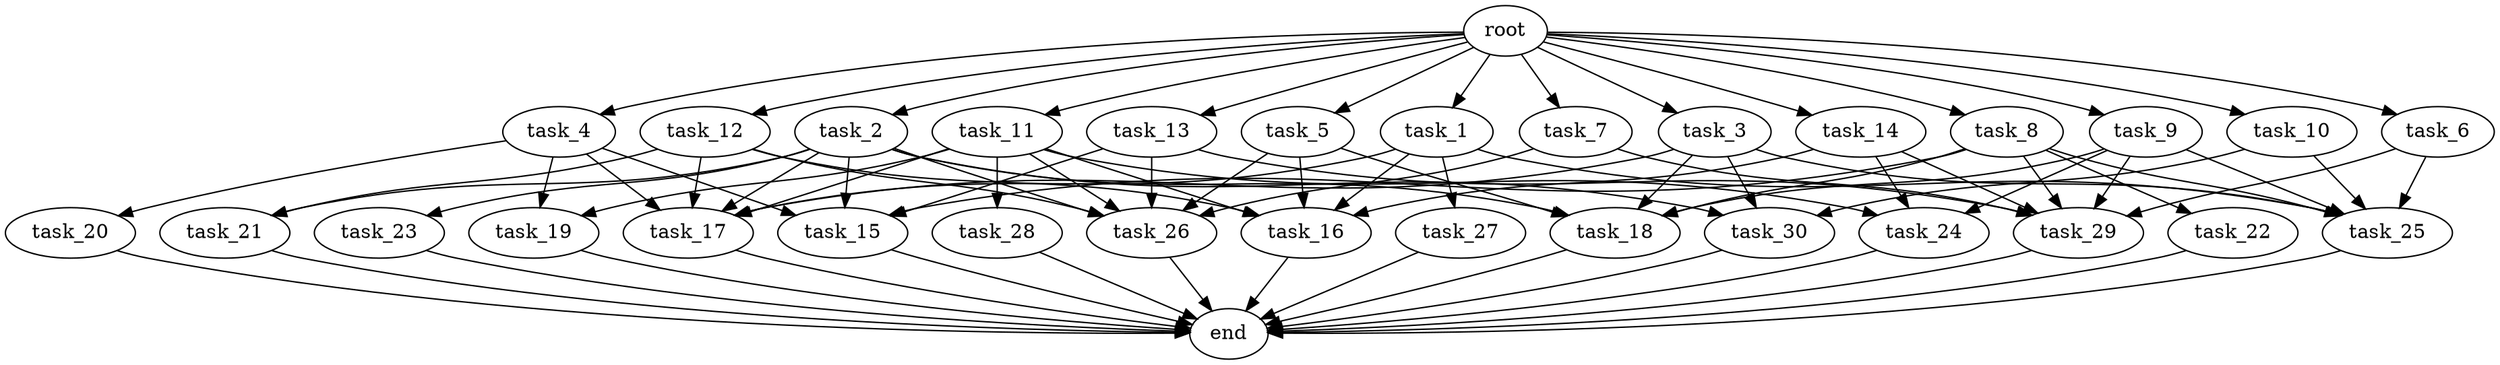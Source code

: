 digraph G {
  root [size="0.000000e+00"];
  task_1 [size="2.423743e+09"];
  task_2 [size="4.034717e+10"];
  task_3 [size="7.985313e+10"];
  task_4 [size="4.603449e+10"];
  task_5 [size="6.218105e+10"];
  task_6 [size="2.849987e+10"];
  task_7 [size="5.101126e+09"];
  task_8 [size="5.170458e+10"];
  task_9 [size="1.233855e+10"];
  task_10 [size="4.384540e+10"];
  task_11 [size="4.875681e+10"];
  task_12 [size="7.636633e+10"];
  task_13 [size="3.625231e+09"];
  task_14 [size="7.793299e+10"];
  task_15 [size="7.286916e+10"];
  task_16 [size="5.663939e+10"];
  task_17 [size="6.738245e+09"];
  task_18 [size="9.681326e+10"];
  task_19 [size="9.329543e+10"];
  task_20 [size="3.779872e+10"];
  task_21 [size="6.606502e+10"];
  task_22 [size="4.399175e+10"];
  task_23 [size="7.225713e+10"];
  task_24 [size="2.671791e+10"];
  task_25 [size="1.422970e+10"];
  task_26 [size="9.150033e+10"];
  task_27 [size="9.328028e+09"];
  task_28 [size="3.839511e+10"];
  task_29 [size="3.944600e+10"];
  task_30 [size="4.198746e+09"];
  end [size="0.000000e+00"];

  root -> task_1 [size="1.000000e-12"];
  root -> task_2 [size="1.000000e-12"];
  root -> task_3 [size="1.000000e-12"];
  root -> task_4 [size="1.000000e-12"];
  root -> task_5 [size="1.000000e-12"];
  root -> task_6 [size="1.000000e-12"];
  root -> task_7 [size="1.000000e-12"];
  root -> task_8 [size="1.000000e-12"];
  root -> task_9 [size="1.000000e-12"];
  root -> task_10 [size="1.000000e-12"];
  root -> task_11 [size="1.000000e-12"];
  root -> task_12 [size="1.000000e-12"];
  root -> task_13 [size="1.000000e-12"];
  root -> task_14 [size="1.000000e-12"];
  task_1 -> task_16 [size="1.132788e+08"];
  task_1 -> task_17 [size="1.123041e+07"];
  task_1 -> task_25 [size="2.371617e+07"];
  task_1 -> task_27 [size="9.328028e+07"];
  task_2 -> task_15 [size="1.821729e+08"];
  task_2 -> task_17 [size="1.123041e+07"];
  task_2 -> task_18 [size="1.936265e+08"];
  task_2 -> task_21 [size="3.303251e+08"];
  task_2 -> task_23 [size="7.225713e+08"];
  task_2 -> task_26 [size="1.525006e+08"];
  task_2 -> task_30 [size="1.399582e+07"];
  task_3 -> task_17 [size="1.123041e+07"];
  task_3 -> task_18 [size="1.936265e+08"];
  task_3 -> task_25 [size="2.371617e+07"];
  task_3 -> task_30 [size="1.399582e+07"];
  task_4 -> task_15 [size="1.821729e+08"];
  task_4 -> task_17 [size="1.123041e+07"];
  task_4 -> task_19 [size="4.664771e+08"];
  task_4 -> task_20 [size="3.779872e+08"];
  task_5 -> task_16 [size="1.132788e+08"];
  task_5 -> task_18 [size="1.936265e+08"];
  task_5 -> task_26 [size="1.525006e+08"];
  task_6 -> task_25 [size="2.371617e+07"];
  task_6 -> task_29 [size="6.574333e+07"];
  task_7 -> task_26 [size="1.525006e+08"];
  task_7 -> task_29 [size="6.574333e+07"];
  task_8 -> task_15 [size="1.821729e+08"];
  task_8 -> task_18 [size="1.936265e+08"];
  task_8 -> task_22 [size="4.399175e+08"];
  task_8 -> task_25 [size="2.371617e+07"];
  task_8 -> task_29 [size="6.574333e+07"];
  task_9 -> task_18 [size="1.936265e+08"];
  task_9 -> task_24 [size="8.905971e+07"];
  task_9 -> task_25 [size="2.371617e+07"];
  task_9 -> task_29 [size="6.574333e+07"];
  task_10 -> task_25 [size="2.371617e+07"];
  task_10 -> task_30 [size="1.399582e+07"];
  task_11 -> task_16 [size="1.132788e+08"];
  task_11 -> task_17 [size="1.123041e+07"];
  task_11 -> task_19 [size="4.664771e+08"];
  task_11 -> task_24 [size="8.905971e+07"];
  task_11 -> task_26 [size="1.525006e+08"];
  task_11 -> task_28 [size="3.839511e+08"];
  task_12 -> task_16 [size="1.132788e+08"];
  task_12 -> task_17 [size="1.123041e+07"];
  task_12 -> task_21 [size="3.303251e+08"];
  task_12 -> task_26 [size="1.525006e+08"];
  task_13 -> task_15 [size="1.821729e+08"];
  task_13 -> task_26 [size="1.525006e+08"];
  task_13 -> task_29 [size="6.574333e+07"];
  task_14 -> task_16 [size="1.132788e+08"];
  task_14 -> task_24 [size="8.905971e+07"];
  task_14 -> task_29 [size="6.574333e+07"];
  task_15 -> end [size="1.000000e-12"];
  task_16 -> end [size="1.000000e-12"];
  task_17 -> end [size="1.000000e-12"];
  task_18 -> end [size="1.000000e-12"];
  task_19 -> end [size="1.000000e-12"];
  task_20 -> end [size="1.000000e-12"];
  task_21 -> end [size="1.000000e-12"];
  task_22 -> end [size="1.000000e-12"];
  task_23 -> end [size="1.000000e-12"];
  task_24 -> end [size="1.000000e-12"];
  task_25 -> end [size="1.000000e-12"];
  task_26 -> end [size="1.000000e-12"];
  task_27 -> end [size="1.000000e-12"];
  task_28 -> end [size="1.000000e-12"];
  task_29 -> end [size="1.000000e-12"];
  task_30 -> end [size="1.000000e-12"];
}
